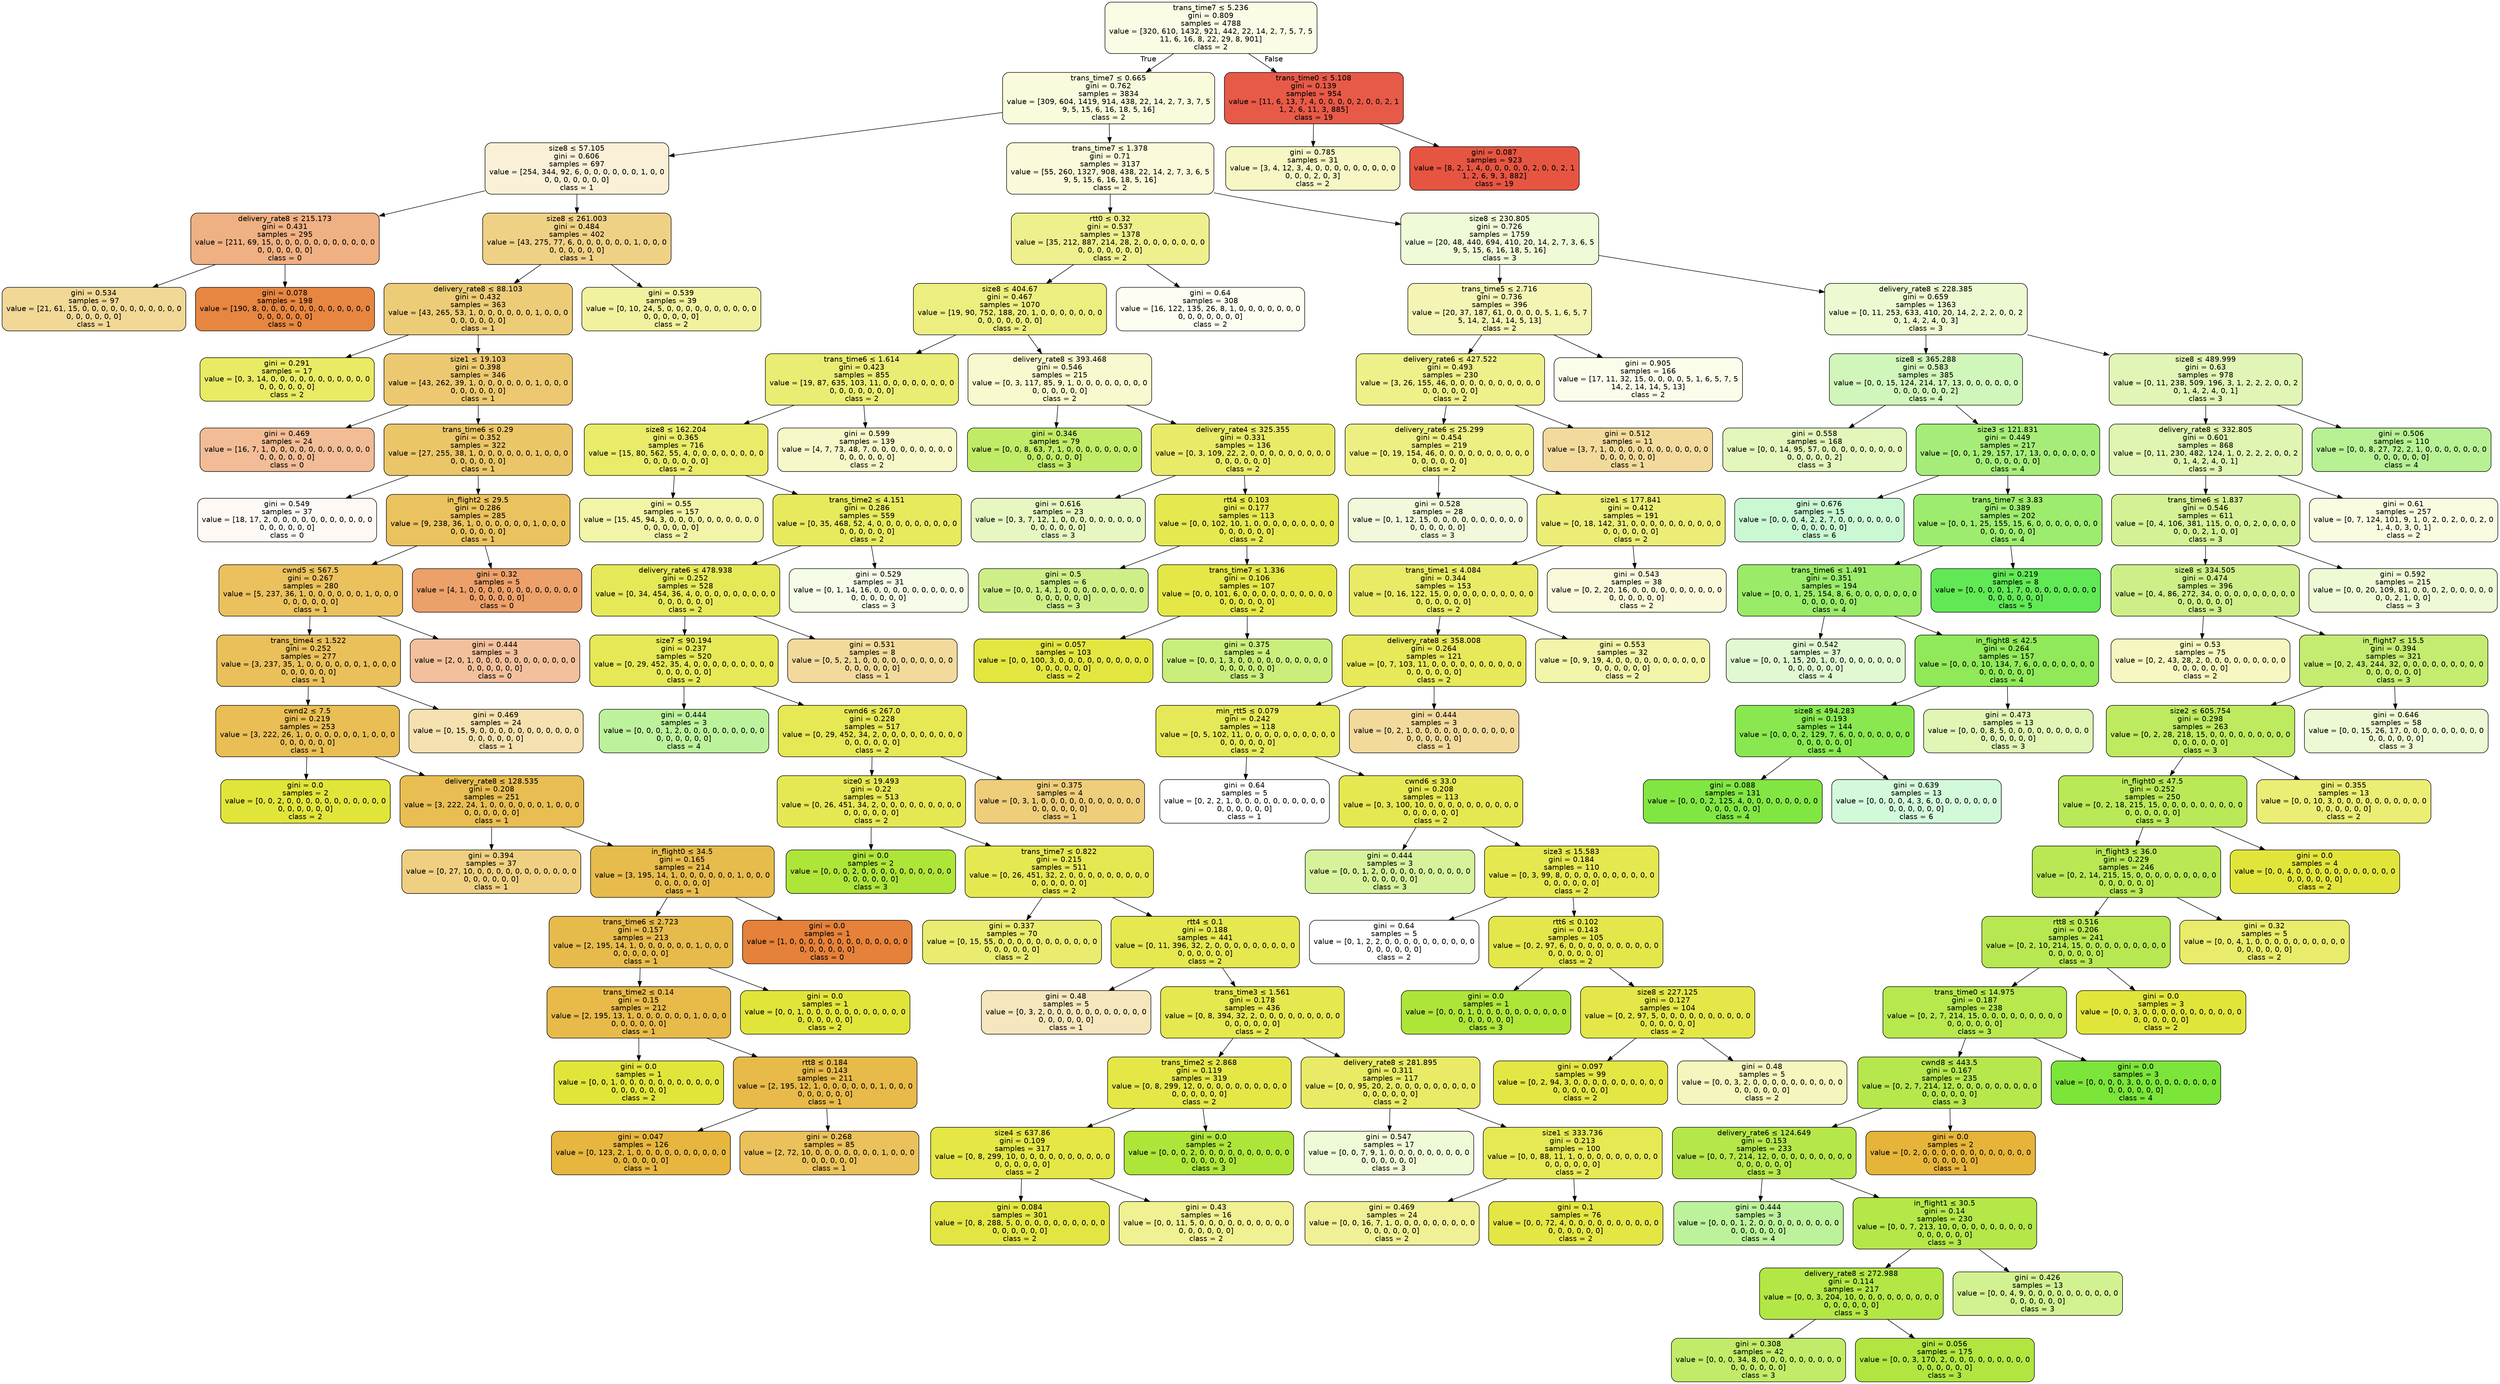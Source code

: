 digraph Tree {
node [shape=box, style="filled, rounded", color="black", fontname="helvetica"] ;
edge [fontname="helvetica"] ;
0 [label=<trans_time7 &le; 5.236<br/>gini = 0.809<br/>samples = 4788<br/>value = [320, 610, 1432, 921, 442, 22, 14, 2, 7, 5, 7, 5<br/>11, 6, 16, 8, 22, 29, 8, 901]<br/>class = 2>, fillcolor="#fbfce5"] ;
1 [label=<trans_time7 &le; 0.665<br/>gini = 0.762<br/>samples = 3834<br/>value = [309, 604, 1419, 914, 438, 22, 14, 2, 7, 3, 7, 5<br/>9, 5, 15, 6, 16, 18, 5, 16]<br/>class = 2>, fillcolor="#fafbdd"] ;
0 -> 1 [labeldistance=2.5, labelangle=45, headlabel="True"] ;
2 [label=<size8 &le; 57.105<br/>gini = 0.606<br/>samples = 697<br/>value = [254, 344, 92, 6, 0, 0, 0, 0, 0, 0, 1, 0, 0<br/>0, 0, 0, 0, 0, 0, 0]<br/>class = 1>, fillcolor="#faf0d7"] ;
1 -> 2 ;
3 [label=<delivery_rate8 &le; 215.173<br/>gini = 0.431<br/>samples = 295<br/>value = [211, 69, 15, 0, 0, 0, 0, 0, 0, 0, 0, 0, 0, 0<br/>0, 0, 0, 0, 0, 0]<br/>class = 0>, fillcolor="#efb083"] ;
2 -> 3 ;
4 [label=<gini = 0.534<br/>samples = 97<br/>value = [21, 61, 15, 0, 0, 0, 0, 0, 0, 0, 0, 0, 0, 0<br/>0, 0, 0, 0, 0, 0]<br/>class = 1>, fillcolor="#f1d897"] ;
3 -> 4 ;
5 [label=<gini = 0.078<br/>samples = 198<br/>value = [190, 8, 0, 0, 0, 0, 0, 0, 0, 0, 0, 0, 0, 0<br/>0, 0, 0, 0, 0, 0]<br/>class = 0>, fillcolor="#e68641"] ;
3 -> 5 ;
6 [label=<size8 &le; 261.003<br/>gini = 0.484<br/>samples = 402<br/>value = [43, 275, 77, 6, 0, 0, 0, 0, 0, 0, 1, 0, 0, 0<br/>0, 0, 0, 0, 0, 0]<br/>class = 1>, fillcolor="#efd186"] ;
2 -> 6 ;
7 [label=<delivery_rate8 &le; 88.103<br/>gini = 0.432<br/>samples = 363<br/>value = [43, 265, 53, 1, 0, 0, 0, 0, 0, 0, 1, 0, 0, 0<br/>0, 0, 0, 0, 0, 0]<br/>class = 1>, fillcolor="#edcc78"] ;
6 -> 7 ;
8 [label=<gini = 0.291<br/>samples = 17<br/>value = [0, 3, 14, 0, 0, 0, 0, 0, 0, 0, 0, 0, 0, 0<br/>0, 0, 0, 0, 0, 0]<br/>class = 2>, fillcolor="#e8eb63"] ;
7 -> 8 ;
9 [label=<size1 &le; 19.103<br/>gini = 0.398<br/>samples = 346<br/>value = [43, 262, 39, 1, 0, 0, 0, 0, 0, 0, 1, 0, 0, 0<br/>0, 0, 0, 0, 0, 0]<br/>class = 1>, fillcolor="#ecc970"] ;
7 -> 9 ;
10 [label=<gini = 0.469<br/>samples = 24<br/>value = [16, 7, 1, 0, 0, 0, 0, 0, 0, 0, 0, 0, 0, 0<br/>0, 0, 0, 0, 0, 0]<br/>class = 0>, fillcolor="#f1bc96"] ;
9 -> 10 ;
11 [label=<trans_time6 &le; 0.29<br/>gini = 0.352<br/>samples = 322<br/>value = [27, 255, 38, 1, 0, 0, 0, 0, 0, 0, 1, 0, 0, 0<br/>0, 0, 0, 0, 0, 0]<br/>class = 1>, fillcolor="#ebc668"] ;
9 -> 11 ;
12 [label=<gini = 0.549<br/>samples = 37<br/>value = [18, 17, 2, 0, 0, 0, 0, 0, 0, 0, 0, 0, 0, 0<br/>0, 0, 0, 0, 0, 0]<br/>class = 0>, fillcolor="#fef9f5"] ;
11 -> 12 ;
13 [label=<in_flight2 &le; 29.5<br/>gini = 0.286<br/>samples = 285<br/>value = [9, 238, 36, 1, 0, 0, 0, 0, 0, 0, 1, 0, 0, 0<br/>0, 0, 0, 0, 0, 0]<br/>class = 1>, fillcolor="#eac25e"] ;
11 -> 13 ;
14 [label=<cwnd5 &le; 567.5<br/>gini = 0.267<br/>samples = 280<br/>value = [5, 237, 36, 1, 0, 0, 0, 0, 0, 0, 1, 0, 0, 0<br/>0, 0, 0, 0, 0, 0]<br/>class = 1>, fillcolor="#eac15c"] ;
13 -> 14 ;
15 [label=<trans_time4 &le; 1.522<br/>gini = 0.252<br/>samples = 277<br/>value = [3, 237, 35, 1, 0, 0, 0, 0, 0, 0, 1, 0, 0, 0<br/>0, 0, 0, 0, 0, 0]<br/>class = 1>, fillcolor="#e9c05a"] ;
14 -> 15 ;
16 [label=<cwnd2 &le; 7.5<br/>gini = 0.219<br/>samples = 253<br/>value = [3, 222, 26, 1, 0, 0, 0, 0, 0, 0, 1, 0, 0, 0<br/>0, 0, 0, 0, 0, 0]<br/>class = 1>, fillcolor="#e9be54"] ;
15 -> 16 ;
17 [label=<gini = 0.0<br/>samples = 2<br/>value = [0, 0, 2, 0, 0, 0, 0, 0, 0, 0, 0, 0, 0, 0<br/>0, 0, 0, 0, 0, 0]<br/>class = 2>, fillcolor="#e2e539"] ;
16 -> 17 ;
18 [label=<delivery_rate8 &le; 128.535<br/>gini = 0.208<br/>samples = 251<br/>value = [3, 222, 24, 1, 0, 0, 0, 0, 0, 0, 1, 0, 0, 0<br/>0, 0, 0, 0, 0, 0]<br/>class = 1>, fillcolor="#e8be52"] ;
16 -> 18 ;
19 [label=<gini = 0.394<br/>samples = 37<br/>value = [0, 27, 10, 0, 0, 0, 0, 0, 0, 0, 0, 0, 0, 0<br/>0, 0, 0, 0, 0, 0]<br/>class = 1>, fillcolor="#efd082"] ;
18 -> 19 ;
20 [label=<in_flight0 &le; 34.5<br/>gini = 0.165<br/>samples = 214<br/>value = [3, 195, 14, 1, 0, 0, 0, 0, 0, 0, 1, 0, 0, 0<br/>0, 0, 0, 0, 0, 0]<br/>class = 1>, fillcolor="#e7bb4c"] ;
18 -> 20 ;
21 [label=<trans_time6 &le; 2.723<br/>gini = 0.157<br/>samples = 213<br/>value = [2, 195, 14, 1, 0, 0, 0, 0, 0, 0, 1, 0, 0, 0<br/>0, 0, 0, 0, 0, 0]<br/>class = 1>, fillcolor="#e7bb4b"] ;
20 -> 21 ;
22 [label=<trans_time2 &le; 0.14<br/>gini = 0.15<br/>samples = 212<br/>value = [2, 195, 13, 1, 0, 0, 0, 0, 0, 0, 1, 0, 0, 0<br/>0, 0, 0, 0, 0, 0]<br/>class = 1>, fillcolor="#e7ba4a"] ;
21 -> 22 ;
23 [label=<gini = 0.0<br/>samples = 1<br/>value = [0, 0, 1, 0, 0, 0, 0, 0, 0, 0, 0, 0, 0, 0<br/>0, 0, 0, 0, 0, 0]<br/>class = 2>, fillcolor="#e2e539"] ;
22 -> 23 ;
24 [label=<rtt8 &le; 0.184<br/>gini = 0.143<br/>samples = 211<br/>value = [2, 195, 12, 1, 0, 0, 0, 0, 0, 0, 1, 0, 0, 0<br/>0, 0, 0, 0, 0, 0]<br/>class = 1>, fillcolor="#e7ba49"] ;
22 -> 24 ;
25 [label=<gini = 0.047<br/>samples = 126<br/>value = [0, 123, 2, 1, 0, 0, 0, 0, 0, 0, 0, 0, 0, 0<br/>0, 0, 0, 0, 0, 0]<br/>class = 1>, fillcolor="#e6b63e"] ;
24 -> 25 ;
26 [label=<gini = 0.268<br/>samples = 85<br/>value = [2, 72, 10, 0, 0, 0, 0, 0, 0, 0, 1, 0, 0, 0<br/>0, 0, 0, 0, 0, 0]<br/>class = 1>, fillcolor="#eac15b"] ;
24 -> 26 ;
27 [label=<gini = 0.0<br/>samples = 1<br/>value = [0, 0, 1, 0, 0, 0, 0, 0, 0, 0, 0, 0, 0, 0<br/>0, 0, 0, 0, 0, 0]<br/>class = 2>, fillcolor="#e2e539"] ;
21 -> 27 ;
28 [label=<gini = 0.0<br/>samples = 1<br/>value = [1, 0, 0, 0, 0, 0, 0, 0, 0, 0, 0, 0, 0, 0<br/>0, 0, 0, 0, 0, 0]<br/>class = 0>, fillcolor="#e58139"] ;
20 -> 28 ;
29 [label=<gini = 0.469<br/>samples = 24<br/>value = [0, 15, 9, 0, 0, 0, 0, 0, 0, 0, 0, 0, 0, 0<br/>0, 0, 0, 0, 0, 0]<br/>class = 1>, fillcolor="#f5e1b0"] ;
15 -> 29 ;
30 [label=<gini = 0.444<br/>samples = 3<br/>value = [2, 0, 1, 0, 0, 0, 0, 0, 0, 0, 0, 0, 0, 0<br/>0, 0, 0, 0, 0, 0]<br/>class = 0>, fillcolor="#f2c09c"] ;
14 -> 30 ;
31 [label=<gini = 0.32<br/>samples = 5<br/>value = [4, 1, 0, 0, 0, 0, 0, 0, 0, 0, 0, 0, 0, 0<br/>0, 0, 0, 0, 0, 0]<br/>class = 0>, fillcolor="#eca06a"] ;
13 -> 31 ;
32 [label=<gini = 0.539<br/>samples = 39<br/>value = [0, 10, 24, 5, 0, 0, 0, 0, 0, 0, 0, 0, 0, 0<br/>0, 0, 0, 0, 0, 0]<br/>class = 2>, fillcolor="#f1f29f"] ;
6 -> 32 ;
33 [label=<trans_time7 &le; 1.378<br/>gini = 0.71<br/>samples = 3137<br/>value = [55, 260, 1327, 908, 438, 22, 14, 2, 7, 3, 6, 5<br/>9, 5, 15, 6, 16, 18, 5, 16]<br/>class = 2>, fillcolor="#fafada"] ;
1 -> 33 ;
34 [label=<rtt0 &le; 0.32<br/>gini = 0.537<br/>samples = 1378<br/>value = [35, 212, 887, 214, 28, 2, 0, 0, 0, 0, 0, 0, 0<br/>0, 0, 0, 0, 0, 0, 0]<br/>class = 2>, fillcolor="#eef08d"] ;
33 -> 34 ;
35 [label=<size8 &le; 404.67<br/>gini = 0.467<br/>samples = 1070<br/>value = [19, 90, 752, 188, 20, 1, 0, 0, 0, 0, 0, 0, 0<br/>0, 0, 0, 0, 0, 0, 0]<br/>class = 2>, fillcolor="#ecee80"] ;
34 -> 35 ;
36 [label=<trans_time6 &le; 1.614<br/>gini = 0.423<br/>samples = 855<br/>value = [19, 87, 635, 103, 11, 0, 0, 0, 0, 0, 0, 0, 0<br/>0, 0, 0, 0, 0, 0, 0]<br/>class = 2>, fillcolor="#eaed73"] ;
35 -> 36 ;
37 [label=<size8 &le; 162.204<br/>gini = 0.365<br/>samples = 716<br/>value = [15, 80, 562, 55, 4, 0, 0, 0, 0, 0, 0, 0, 0<br/>0, 0, 0, 0, 0, 0, 0]<br/>class = 2>, fillcolor="#e9eb69"] ;
36 -> 37 ;
38 [label=<gini = 0.55<br/>samples = 157<br/>value = [15, 45, 94, 3, 0, 0, 0, 0, 0, 0, 0, 0, 0, 0<br/>0, 0, 0, 0, 0, 0]<br/>class = 2>, fillcolor="#f2f4a8"] ;
37 -> 38 ;
39 [label=<trans_time2 &le; 4.151<br/>gini = 0.286<br/>samples = 559<br/>value = [0, 35, 468, 52, 4, 0, 0, 0, 0, 0, 0, 0, 0, 0<br/>0, 0, 0, 0, 0, 0]<br/>class = 2>, fillcolor="#e7ea5d"] ;
37 -> 39 ;
40 [label=<delivery_rate6 &le; 478.938<br/>gini = 0.252<br/>samples = 528<br/>value = [0, 34, 454, 36, 4, 0, 0, 0, 0, 0, 0, 0, 0, 0<br/>0, 0, 0, 0, 0, 0]<br/>class = 2>, fillcolor="#e6e957"] ;
39 -> 40 ;
41 [label=<size7 &le; 90.194<br/>gini = 0.237<br/>samples = 520<br/>value = [0, 29, 452, 35, 4, 0, 0, 0, 0, 0, 0, 0, 0, 0<br/>0, 0, 0, 0, 0, 0]<br/>class = 2>, fillcolor="#e6e955"] ;
40 -> 41 ;
42 [label=<gini = 0.444<br/>samples = 3<br/>value = [0, 0, 0, 1, 2, 0, 0, 0, 0, 0, 0, 0, 0, 0<br/>0, 0, 0, 0, 0, 0]<br/>class = 4>, fillcolor="#bdf29c"] ;
41 -> 42 ;
43 [label=<cwnd6 &le; 267.0<br/>gini = 0.228<br/>samples = 517<br/>value = [0, 29, 452, 34, 2, 0, 0, 0, 0, 0, 0, 0, 0, 0<br/>0, 0, 0, 0, 0, 0]<br/>class = 2>, fillcolor="#e6e854"] ;
41 -> 43 ;
44 [label=<size0 &le; 19.493<br/>gini = 0.22<br/>samples = 513<br/>value = [0, 26, 451, 34, 2, 0, 0, 0, 0, 0, 0, 0, 0, 0<br/>0, 0, 0, 0, 0, 0]<br/>class = 2>, fillcolor="#e6e853"] ;
43 -> 44 ;
45 [label=<gini = 0.0<br/>samples = 2<br/>value = [0, 0, 0, 2, 0, 0, 0, 0, 0, 0, 0, 0, 0, 0<br/>0, 0, 0, 0, 0, 0]<br/>class = 3>, fillcolor="#aee539"] ;
44 -> 45 ;
46 [label=<trans_time7 &le; 0.822<br/>gini = 0.215<br/>samples = 511<br/>value = [0, 26, 451, 32, 2, 0, 0, 0, 0, 0, 0, 0, 0, 0<br/>0, 0, 0, 0, 0, 0]<br/>class = 2>, fillcolor="#e6e852"] ;
44 -> 46 ;
47 [label=<gini = 0.337<br/>samples = 70<br/>value = [0, 15, 55, 0, 0, 0, 0, 0, 0, 0, 0, 0, 0, 0<br/>0, 0, 0, 0, 0, 0]<br/>class = 2>, fillcolor="#eaec6f"] ;
46 -> 47 ;
48 [label=<rtt4 &le; 0.1<br/>gini = 0.188<br/>samples = 441<br/>value = [0, 11, 396, 32, 2, 0, 0, 0, 0, 0, 0, 0, 0, 0<br/>0, 0, 0, 0, 0, 0]<br/>class = 2>, fillcolor="#e5e84f"] ;
46 -> 48 ;
49 [label=<gini = 0.48<br/>samples = 5<br/>value = [0, 3, 2, 0, 0, 0, 0, 0, 0, 0, 0, 0, 0, 0<br/>0, 0, 0, 0, 0, 0]<br/>class = 1>, fillcolor="#f6e6bd"] ;
48 -> 49 ;
50 [label=<trans_time3 &le; 1.561<br/>gini = 0.178<br/>samples = 436<br/>value = [0, 8, 394, 32, 2, 0, 0, 0, 0, 0, 0, 0, 0, 0<br/>0, 0, 0, 0, 0, 0]<br/>class = 2>, fillcolor="#e5e84e"] ;
48 -> 50 ;
51 [label=<trans_time2 &le; 2.868<br/>gini = 0.119<br/>samples = 319<br/>value = [0, 8, 299, 12, 0, 0, 0, 0, 0, 0, 0, 0, 0, 0<br/>0, 0, 0, 0, 0, 0]<br/>class = 2>, fillcolor="#e4e746"] ;
50 -> 51 ;
52 [label=<size4 &le; 637.86<br/>gini = 0.109<br/>samples = 317<br/>value = [0, 8, 299, 10, 0, 0, 0, 0, 0, 0, 0, 0, 0, 0<br/>0, 0, 0, 0, 0, 0]<br/>class = 2>, fillcolor="#e4e745"] ;
51 -> 52 ;
53 [label=<gini = 0.084<br/>samples = 301<br/>value = [0, 8, 288, 5, 0, 0, 0, 0, 0, 0, 0, 0, 0, 0<br/>0, 0, 0, 0, 0, 0]<br/>class = 2>, fillcolor="#e3e642"] ;
52 -> 53 ;
54 [label=<gini = 0.43<br/>samples = 16<br/>value = [0, 0, 11, 5, 0, 0, 0, 0, 0, 0, 0, 0, 0, 0<br/>0, 0, 0, 0, 0, 0]<br/>class = 2>, fillcolor="#eff193"] ;
52 -> 54 ;
55 [label=<gini = 0.0<br/>samples = 2<br/>value = [0, 0, 0, 2, 0, 0, 0, 0, 0, 0, 0, 0, 0, 0<br/>0, 0, 0, 0, 0, 0]<br/>class = 3>, fillcolor="#aee539"] ;
51 -> 55 ;
56 [label=<delivery_rate8 &le; 281.895<br/>gini = 0.311<br/>samples = 117<br/>value = [0, 0, 95, 20, 2, 0, 0, 0, 0, 0, 0, 0, 0, 0<br/>0, 0, 0, 0, 0, 0]<br/>class = 2>, fillcolor="#e9eb66"] ;
50 -> 56 ;
57 [label=<gini = 0.547<br/>samples = 17<br/>value = [0, 0, 7, 9, 1, 0, 0, 0, 0, 0, 0, 0, 0, 0<br/>0, 0, 0, 0, 0, 0]<br/>class = 3>, fillcolor="#effad7"] ;
56 -> 57 ;
58 [label=<size1 &le; 333.736<br/>gini = 0.213<br/>samples = 100<br/>value = [0, 0, 88, 11, 1, 0, 0, 0, 0, 0, 0, 0, 0, 0<br/>0, 0, 0, 0, 0, 0]<br/>class = 2>, fillcolor="#e6e954"] ;
56 -> 58 ;
59 [label=<gini = 0.469<br/>samples = 24<br/>value = [0, 0, 16, 7, 1, 0, 0, 0, 0, 0, 0, 0, 0, 0<br/>0, 0, 0, 0, 0, 0]<br/>class = 2>, fillcolor="#f0f196"] ;
58 -> 59 ;
60 [label=<gini = 0.1<br/>samples = 76<br/>value = [0, 0, 72, 4, 0, 0, 0, 0, 0, 0, 0, 0, 0, 0<br/>0, 0, 0, 0, 0, 0]<br/>class = 2>, fillcolor="#e4e644"] ;
58 -> 60 ;
61 [label=<gini = 0.375<br/>samples = 4<br/>value = [0, 3, 1, 0, 0, 0, 0, 0, 0, 0, 0, 0, 0, 0<br/>0, 0, 0, 0, 0, 0]<br/>class = 1>, fillcolor="#eecd7b"] ;
43 -> 61 ;
62 [label=<gini = 0.531<br/>samples = 8<br/>value = [0, 5, 2, 1, 0, 0, 0, 0, 0, 0, 0, 0, 0, 0<br/>0, 0, 0, 0, 0, 0]<br/>class = 1>, fillcolor="#f2da9c"] ;
40 -> 62 ;
63 [label=<gini = 0.529<br/>samples = 31<br/>value = [0, 1, 14, 16, 0, 0, 0, 0, 0, 0, 0, 0, 0, 0<br/>0, 0, 0, 0, 0, 0]<br/>class = 3>, fillcolor="#f5fce8"] ;
39 -> 63 ;
64 [label=<gini = 0.599<br/>samples = 139<br/>value = [4, 7, 73, 48, 7, 0, 0, 0, 0, 0, 0, 0, 0, 0<br/>0, 0, 0, 0, 0, 0]<br/>class = 2>, fillcolor="#f7f8c9"] ;
36 -> 64 ;
65 [label=<delivery_rate8 &le; 393.468<br/>gini = 0.546<br/>samples = 215<br/>value = [0, 3, 117, 85, 9, 1, 0, 0, 0, 0, 0, 0, 0, 0<br/>0, 0, 0, 0, 0, 0]<br/>class = 2>, fillcolor="#f8f9ce"] ;
35 -> 65 ;
66 [label=<gini = 0.346<br/>samples = 79<br/>value = [0, 0, 8, 63, 7, 1, 0, 0, 0, 0, 0, 0, 0, 0<br/>0, 0, 0, 0, 0, 0]<br/>class = 3>, fillcolor="#c0eb66"] ;
65 -> 66 ;
67 [label=<delivery_rate4 &le; 325.355<br/>gini = 0.331<br/>samples = 136<br/>value = [0, 3, 109, 22, 2, 0, 0, 0, 0, 0, 0, 0, 0, 0<br/>0, 0, 0, 0, 0, 0]<br/>class = 2>, fillcolor="#e9eb68"] ;
65 -> 67 ;
68 [label=<gini = 0.616<br/>samples = 23<br/>value = [0, 3, 7, 12, 1, 0, 0, 0, 0, 0, 0, 0, 0, 0<br/>0, 0, 0, 0, 0, 0]<br/>class = 3>, fillcolor="#e6f7c1"] ;
67 -> 68 ;
69 [label=<rtt4 &le; 0.103<br/>gini = 0.177<br/>samples = 113<br/>value = [0, 0, 102, 10, 1, 0, 0, 0, 0, 0, 0, 0, 0, 0<br/>0, 0, 0, 0, 0, 0]<br/>class = 2>, fillcolor="#e5e84e"] ;
67 -> 69 ;
70 [label=<gini = 0.5<br/>samples = 6<br/>value = [0, 0, 1, 4, 1, 0, 0, 0, 0, 0, 0, 0, 0, 0<br/>0, 0, 0, 0, 0, 0]<br/>class = 3>, fillcolor="#ceef88"] ;
69 -> 70 ;
71 [label=<trans_time7 &le; 1.336<br/>gini = 0.106<br/>samples = 107<br/>value = [0, 0, 101, 6, 0, 0, 0, 0, 0, 0, 0, 0, 0, 0<br/>0, 0, 0, 0, 0, 0]<br/>class = 2>, fillcolor="#e4e745"] ;
69 -> 71 ;
72 [label=<gini = 0.057<br/>samples = 103<br/>value = [0, 0, 100, 3, 0, 0, 0, 0, 0, 0, 0, 0, 0, 0<br/>0, 0, 0, 0, 0, 0]<br/>class = 2>, fillcolor="#e3e63f"] ;
71 -> 72 ;
73 [label=<gini = 0.375<br/>samples = 4<br/>value = [0, 0, 1, 3, 0, 0, 0, 0, 0, 0, 0, 0, 0, 0<br/>0, 0, 0, 0, 0, 0]<br/>class = 3>, fillcolor="#c9ee7b"] ;
71 -> 73 ;
74 [label=<gini = 0.64<br/>samples = 308<br/>value = [16, 122, 135, 26, 8, 1, 0, 0, 0, 0, 0, 0, 0<br/>0, 0, 0, 0, 0, 0, 0]<br/>class = 2>, fillcolor="#fdfdf1"] ;
34 -> 74 ;
75 [label=<size8 &le; 230.805<br/>gini = 0.726<br/>samples = 1759<br/>value = [20, 48, 440, 694, 410, 20, 14, 2, 7, 3, 6, 5<br/>9, 5, 15, 6, 16, 18, 5, 16]<br/>class = 3>, fillcolor="#effad9"] ;
33 -> 75 ;
76 [label=<trans_time5 &le; 2.716<br/>gini = 0.736<br/>samples = 396<br/>value = [20, 37, 187, 61, 0, 0, 0, 0, 5, 1, 6, 5, 7<br/>5, 14, 2, 14, 14, 5, 13]<br/>class = 2>, fillcolor="#f4f5b5"] ;
75 -> 76 ;
77 [label=<delivery_rate6 &le; 427.522<br/>gini = 0.493<br/>samples = 230<br/>value = [3, 26, 155, 46, 0, 0, 0, 0, 0, 0, 0, 0, 0, 0<br/>0, 0, 0, 0, 0, 0]<br/>class = 2>, fillcolor="#eef08a"] ;
76 -> 77 ;
78 [label=<delivery_rate6 &le; 25.299<br/>gini = 0.454<br/>samples = 219<br/>value = [0, 19, 154, 46, 0, 0, 0, 0, 0, 0, 0, 0, 0, 0<br/>0, 0, 0, 0, 0, 0]<br/>class = 2>, fillcolor="#edef83"] ;
77 -> 78 ;
79 [label=<gini = 0.528<br/>samples = 28<br/>value = [0, 1, 12, 15, 0, 0, 0, 0, 0, 0, 0, 0, 0, 0<br/>0, 0, 0, 0, 0, 0]<br/>class = 3>, fillcolor="#f0fada"] ;
78 -> 79 ;
80 [label=<size1 &le; 177.841<br/>gini = 0.412<br/>samples = 191<br/>value = [0, 18, 142, 31, 0, 0, 0, 0, 0, 0, 0, 0, 0, 0<br/>0, 0, 0, 0, 0, 0]<br/>class = 2>, fillcolor="#ebed76"] ;
78 -> 80 ;
81 [label=<trans_time1 &le; 4.084<br/>gini = 0.344<br/>samples = 153<br/>value = [0, 16, 122, 15, 0, 0, 0, 0, 0, 0, 0, 0, 0, 0<br/>0, 0, 0, 0, 0, 0]<br/>class = 2>, fillcolor="#e9eb66"] ;
80 -> 81 ;
82 [label=<delivery_rate8 &le; 358.008<br/>gini = 0.264<br/>samples = 121<br/>value = [0, 7, 103, 11, 0, 0, 0, 0, 0, 0, 0, 0, 0, 0<br/>0, 0, 0, 0, 0, 0]<br/>class = 2>, fillcolor="#e7e959"] ;
81 -> 82 ;
83 [label=<min_rtt5 &le; 0.079<br/>gini = 0.242<br/>samples = 118<br/>value = [0, 5, 102, 11, 0, 0, 0, 0, 0, 0, 0, 0, 0, 0<br/>0, 0, 0, 0, 0, 0]<br/>class = 2>, fillcolor="#e6e957"] ;
82 -> 83 ;
84 [label=<gini = 0.64<br/>samples = 5<br/>value = [0, 2, 2, 1, 0, 0, 0, 0, 0, 0, 0, 0, 0, 0<br/>0, 0, 0, 0, 0, 0]<br/>class = 1>, fillcolor="#ffffff"] ;
83 -> 84 ;
85 [label=<cwnd6 &le; 33.0<br/>gini = 0.208<br/>samples = 113<br/>value = [0, 3, 100, 10, 0, 0, 0, 0, 0, 0, 0, 0, 0, 0<br/>0, 0, 0, 0, 0, 0]<br/>class = 2>, fillcolor="#e6e852"] ;
83 -> 85 ;
86 [label=<gini = 0.444<br/>samples = 3<br/>value = [0, 0, 1, 2, 0, 0, 0, 0, 0, 0, 0, 0, 0, 0<br/>0, 0, 0, 0, 0, 0]<br/>class = 3>, fillcolor="#d6f29c"] ;
85 -> 86 ;
87 [label=<size3 &le; 15.583<br/>gini = 0.184<br/>samples = 110<br/>value = [0, 3, 99, 8, 0, 0, 0, 0, 0, 0, 0, 0, 0, 0<br/>0, 0, 0, 0, 0, 0]<br/>class = 2>, fillcolor="#e5e84e"] ;
85 -> 87 ;
88 [label=<gini = 0.64<br/>samples = 5<br/>value = [0, 1, 2, 2, 0, 0, 0, 0, 0, 0, 0, 0, 0, 0<br/>0, 0, 0, 0, 0, 0]<br/>class = 2>, fillcolor="#ffffff"] ;
87 -> 88 ;
89 [label=<rtt6 &le; 0.102<br/>gini = 0.143<br/>samples = 105<br/>value = [0, 2, 97, 6, 0, 0, 0, 0, 0, 0, 0, 0, 0, 0<br/>0, 0, 0, 0, 0, 0]<br/>class = 2>, fillcolor="#e4e749"] ;
87 -> 89 ;
90 [label=<gini = 0.0<br/>samples = 1<br/>value = [0, 0, 0, 1, 0, 0, 0, 0, 0, 0, 0, 0, 0, 0<br/>0, 0, 0, 0, 0, 0]<br/>class = 3>, fillcolor="#aee539"] ;
89 -> 90 ;
91 [label=<size8 &le; 227.125<br/>gini = 0.127<br/>samples = 104<br/>value = [0, 2, 97, 5, 0, 0, 0, 0, 0, 0, 0, 0, 0, 0<br/>0, 0, 0, 0, 0, 0]<br/>class = 2>, fillcolor="#e4e747"] ;
89 -> 91 ;
92 [label=<gini = 0.097<br/>samples = 99<br/>value = [0, 2, 94, 3, 0, 0, 0, 0, 0, 0, 0, 0, 0, 0<br/>0, 0, 0, 0, 0, 0]<br/>class = 2>, fillcolor="#e4e643"] ;
91 -> 92 ;
93 [label=<gini = 0.48<br/>samples = 5<br/>value = [0, 0, 3, 2, 0, 0, 0, 0, 0, 0, 0, 0, 0, 0<br/>0, 0, 0, 0, 0, 0]<br/>class = 2>, fillcolor="#f5f6bd"] ;
91 -> 93 ;
94 [label=<gini = 0.444<br/>samples = 3<br/>value = [0, 2, 1, 0, 0, 0, 0, 0, 0, 0, 0, 0, 0, 0<br/>0, 0, 0, 0, 0, 0]<br/>class = 1>, fillcolor="#f2da9c"] ;
82 -> 94 ;
95 [label=<gini = 0.553<br/>samples = 32<br/>value = [0, 9, 19, 4, 0, 0, 0, 0, 0, 0, 0, 0, 0, 0<br/>0, 0, 0, 0, 0, 0]<br/>class = 2>, fillcolor="#f2f4a9"] ;
81 -> 95 ;
96 [label=<gini = 0.543<br/>samples = 38<br/>value = [0, 2, 20, 16, 0, 0, 0, 0, 0, 0, 0, 0, 0, 0<br/>0, 0, 0, 0, 0, 0]<br/>class = 2>, fillcolor="#fafadb"] ;
80 -> 96 ;
97 [label=<gini = 0.512<br/>samples = 11<br/>value = [3, 7, 1, 0, 0, 0, 0, 0, 0, 0, 0, 0, 0, 0<br/>0, 0, 0, 0, 0, 0]<br/>class = 1>, fillcolor="#f2da9c"] ;
77 -> 97 ;
98 [label=<gini = 0.905<br/>samples = 166<br/>value = [17, 11, 32, 15, 0, 0, 0, 0, 5, 1, 6, 5, 7, 5<br/>14, 2, 14, 14, 5, 13]<br/>class = 2>, fillcolor="#fcfceb"] ;
76 -> 98 ;
99 [label=<delivery_rate8 &le; 228.385<br/>gini = 0.659<br/>samples = 1363<br/>value = [0, 11, 253, 633, 410, 20, 14, 2, 2, 2, 0, 0, 2<br/>0, 1, 4, 2, 4, 0, 3]<br/>class = 3>, fillcolor="#ecf9d1"] ;
75 -> 99 ;
100 [label=<size8 &le; 365.288<br/>gini = 0.583<br/>samples = 385<br/>value = [0, 0, 15, 124, 214, 17, 13, 0, 0, 0, 0, 0, 0<br/>0, 0, 0, 0, 0, 0, 2]<br/>class = 4>, fillcolor="#d1f6bb"] ;
99 -> 100 ;
101 [label=<gini = 0.558<br/>samples = 168<br/>value = [0, 0, 14, 95, 57, 0, 0, 0, 0, 0, 0, 0, 0, 0<br/>0, 0, 0, 0, 0, 2]<br/>class = 3>, fillcolor="#e3f6bb"] ;
100 -> 101 ;
102 [label=<size3 &le; 121.831<br/>gini = 0.449<br/>samples = 217<br/>value = [0, 0, 1, 29, 157, 17, 13, 0, 0, 0, 0, 0, 0<br/>0, 0, 0, 0, 0, 0, 0]<br/>class = 4>, fillcolor="#a5ed78"] ;
100 -> 102 ;
103 [label=<gini = 0.676<br/>samples = 15<br/>value = [0, 0, 0, 4, 2, 2, 7, 0, 0, 0, 0, 0, 0, 0<br/>0, 0, 0, 0, 0, 0]<br/>class = 6>, fillcolor="#c9f8d3"] ;
102 -> 103 ;
104 [label=<trans_time7 &le; 3.83<br/>gini = 0.389<br/>samples = 202<br/>value = [0, 0, 1, 25, 155, 15, 6, 0, 0, 0, 0, 0, 0, 0<br/>0, 0, 0, 0, 0, 0]<br/>class = 4>, fillcolor="#9eec6e"] ;
102 -> 104 ;
105 [label=<trans_time6 &le; 1.491<br/>gini = 0.351<br/>samples = 194<br/>value = [0, 0, 1, 25, 154, 8, 6, 0, 0, 0, 0, 0, 0, 0<br/>0, 0, 0, 0, 0, 0]<br/>class = 4>, fillcolor="#9aeb68"] ;
104 -> 105 ;
106 [label=<gini = 0.542<br/>samples = 37<br/>value = [0, 0, 1, 15, 20, 1, 0, 0, 0, 0, 0, 0, 0, 0<br/>0, 0, 0, 0, 0, 0]<br/>class = 4>, fillcolor="#e1f9d2"] ;
105 -> 106 ;
107 [label=<in_flight8 &le; 42.5<br/>gini = 0.264<br/>samples = 157<br/>value = [0, 0, 0, 10, 134, 7, 6, 0, 0, 0, 0, 0, 0, 0<br/>0, 0, 0, 0, 0, 0]<br/>class = 4>, fillcolor="#90e958"] ;
105 -> 107 ;
108 [label=<size8 &le; 494.283<br/>gini = 0.193<br/>samples = 144<br/>value = [0, 0, 0, 2, 129, 7, 6, 0, 0, 0, 0, 0, 0, 0<br/>0, 0, 0, 0, 0, 0]<br/>class = 4>, fillcolor="#89e84f"] ;
107 -> 108 ;
109 [label=<gini = 0.088<br/>samples = 131<br/>value = [0, 0, 0, 2, 125, 4, 0, 0, 0, 0, 0, 0, 0, 0<br/>0, 0, 0, 0, 0, 0]<br/>class = 4>, fillcolor="#81e642"] ;
108 -> 109 ;
110 [label=<gini = 0.639<br/>samples = 13<br/>value = [0, 0, 0, 0, 4, 3, 6, 0, 0, 0, 0, 0, 0, 0<br/>0, 0, 0, 0, 0, 0]<br/>class = 6>, fillcolor="#d3f9db"] ;
108 -> 110 ;
111 [label=<gini = 0.473<br/>samples = 13<br/>value = [0, 0, 0, 8, 5, 0, 0, 0, 0, 0, 0, 0, 0, 0<br/>0, 0, 0, 0, 0, 0]<br/>class = 3>, fillcolor="#e1f5b5"] ;
107 -> 111 ;
112 [label=<gini = 0.219<br/>samples = 8<br/>value = [0, 0, 0, 0, 1, 7, 0, 0, 0, 0, 0, 0, 0, 0<br/>0, 0, 0, 0, 0, 0]<br/>class = 5>, fillcolor="#61e955"] ;
104 -> 112 ;
113 [label=<size8 &le; 489.999<br/>gini = 0.63<br/>samples = 978<br/>value = [0, 11, 238, 509, 196, 3, 1, 2, 2, 2, 0, 0, 2<br/>0, 1, 4, 2, 4, 0, 1]<br/>class = 3>, fillcolor="#e1f5b6"] ;
99 -> 113 ;
114 [label=<delivery_rate8 &le; 332.805<br/>gini = 0.601<br/>samples = 868<br/>value = [0, 11, 230, 482, 124, 1, 0, 2, 2, 2, 0, 0, 2<br/>0, 1, 4, 2, 4, 0, 1]<br/>class = 3>, fillcolor="#dff5b1"] ;
113 -> 114 ;
115 [label=<trans_time6 &le; 1.837<br/>gini = 0.546<br/>samples = 611<br/>value = [0, 4, 106, 381, 115, 0, 0, 0, 2, 0, 0, 0, 0<br/>0, 0, 0, 2, 1, 0, 0]<br/>class = 3>, fillcolor="#d4f195"] ;
114 -> 115 ;
116 [label=<size8 &le; 334.505<br/>gini = 0.474<br/>samples = 396<br/>value = [0, 4, 86, 272, 34, 0, 0, 0, 0, 0, 0, 0, 0, 0<br/>0, 0, 0, 0, 0, 0]<br/>class = 3>, fillcolor="#ceef88"] ;
115 -> 116 ;
117 [label=<gini = 0.53<br/>samples = 75<br/>value = [0, 2, 43, 28, 2, 0, 0, 0, 0, 0, 0, 0, 0, 0<br/>0, 0, 0, 0, 0, 0]<br/>class = 2>, fillcolor="#f6f7c0"] ;
116 -> 117 ;
118 [label=<in_flight7 &le; 15.5<br/>gini = 0.394<br/>samples = 321<br/>value = [0, 2, 43, 244, 32, 0, 0, 0, 0, 0, 0, 0, 0, 0<br/>0, 0, 0, 0, 0, 0]<br/>class = 3>, fillcolor="#c4ec70"] ;
116 -> 118 ;
119 [label=<size2 &le; 605.754<br/>gini = 0.298<br/>samples = 263<br/>value = [0, 2, 28, 218, 15, 0, 0, 0, 0, 0, 0, 0, 0, 0<br/>0, 0, 0, 0, 0, 0]<br/>class = 3>, fillcolor="#beea5f"] ;
118 -> 119 ;
120 [label=<in_flight0 &le; 47.5<br/>gini = 0.252<br/>samples = 250<br/>value = [0, 2, 18, 215, 15, 0, 0, 0, 0, 0, 0, 0, 0, 0<br/>0, 0, 0, 0, 0, 0]<br/>class = 3>, fillcolor="#bae957"] ;
119 -> 120 ;
121 [label=<in_flight3 &le; 36.0<br/>gini = 0.229<br/>samples = 246<br/>value = [0, 2, 14, 215, 15, 0, 0, 0, 0, 0, 0, 0, 0, 0<br/>0, 0, 0, 0, 0, 0]<br/>class = 3>, fillcolor="#b9e854"] ;
120 -> 121 ;
122 [label=<rtt8 &le; 0.516<br/>gini = 0.206<br/>samples = 241<br/>value = [0, 2, 10, 214, 15, 0, 0, 0, 0, 0, 0, 0, 0, 0<br/>0, 0, 0, 0, 0, 0]<br/>class = 3>, fillcolor="#b8e851"] ;
121 -> 122 ;
123 [label=<trans_time0 &le; 14.975<br/>gini = 0.187<br/>samples = 238<br/>value = [0, 2, 7, 214, 15, 0, 0, 0, 0, 0, 0, 0, 0, 0<br/>0, 0, 0, 0, 0, 0]<br/>class = 3>, fillcolor="#b7e84e"] ;
122 -> 123 ;
124 [label=<cwnd8 &le; 443.5<br/>gini = 0.167<br/>samples = 235<br/>value = [0, 2, 7, 214, 12, 0, 0, 0, 0, 0, 0, 0, 0, 0<br/>0, 0, 0, 0, 0, 0]<br/>class = 3>, fillcolor="#b6e74c"] ;
123 -> 124 ;
125 [label=<delivery_rate6 &le; 124.649<br/>gini = 0.153<br/>samples = 233<br/>value = [0, 0, 7, 214, 12, 0, 0, 0, 0, 0, 0, 0, 0, 0<br/>0, 0, 0, 0, 0, 0]<br/>class = 3>, fillcolor="#b5e74a"] ;
124 -> 125 ;
126 [label=<gini = 0.444<br/>samples = 3<br/>value = [0, 0, 0, 1, 2, 0, 0, 0, 0, 0, 0, 0, 0, 0<br/>0, 0, 0, 0, 0, 0]<br/>class = 4>, fillcolor="#bdf29c"] ;
125 -> 126 ;
127 [label=<in_flight1 &le; 30.5<br/>gini = 0.14<br/>samples = 230<br/>value = [0, 0, 7, 213, 10, 0, 0, 0, 0, 0, 0, 0, 0, 0<br/>0, 0, 0, 0, 0, 0]<br/>class = 3>, fillcolor="#b4e748"] ;
125 -> 127 ;
128 [label=<delivery_rate8 &le; 272.988<br/>gini = 0.114<br/>samples = 217<br/>value = [0, 0, 3, 204, 10, 0, 0, 0, 0, 0, 0, 0, 0, 0<br/>0, 0, 0, 0, 0, 0]<br/>class = 3>, fillcolor="#b3e745"] ;
127 -> 128 ;
129 [label=<gini = 0.308<br/>samples = 42<br/>value = [0, 0, 0, 34, 8, 0, 0, 0, 0, 0, 0, 0, 0, 0<br/>0, 0, 0, 0, 0, 0]<br/>class = 3>, fillcolor="#c1eb68"] ;
128 -> 129 ;
130 [label=<gini = 0.056<br/>samples = 175<br/>value = [0, 0, 3, 170, 2, 0, 0, 0, 0, 0, 0, 0, 0, 0<br/>0, 0, 0, 0, 0, 0]<br/>class = 3>, fillcolor="#b0e63f"] ;
128 -> 130 ;
131 [label=<gini = 0.426<br/>samples = 13<br/>value = [0, 0, 4, 9, 0, 0, 0, 0, 0, 0, 0, 0, 0, 0<br/>0, 0, 0, 0, 0, 0]<br/>class = 3>, fillcolor="#d2f191"] ;
127 -> 131 ;
132 [label=<gini = 0.0<br/>samples = 2<br/>value = [0, 2, 0, 0, 0, 0, 0, 0, 0, 0, 0, 0, 0, 0<br/>0, 0, 0, 0, 0, 0]<br/>class = 1>, fillcolor="#e5b439"] ;
124 -> 132 ;
133 [label=<gini = 0.0<br/>samples = 3<br/>value = [0, 0, 0, 0, 3, 0, 0, 0, 0, 0, 0, 0, 0, 0<br/>0, 0, 0, 0, 0, 0]<br/>class = 4>, fillcolor="#7be539"] ;
123 -> 133 ;
134 [label=<gini = 0.0<br/>samples = 3<br/>value = [0, 0, 3, 0, 0, 0, 0, 0, 0, 0, 0, 0, 0, 0<br/>0, 0, 0, 0, 0, 0]<br/>class = 2>, fillcolor="#e2e539"] ;
122 -> 134 ;
135 [label=<gini = 0.32<br/>samples = 5<br/>value = [0, 0, 4, 1, 0, 0, 0, 0, 0, 0, 0, 0, 0, 0<br/>0, 0, 0, 0, 0, 0]<br/>class = 2>, fillcolor="#e9ec6a"] ;
121 -> 135 ;
136 [label=<gini = 0.0<br/>samples = 4<br/>value = [0, 0, 4, 0, 0, 0, 0, 0, 0, 0, 0, 0, 0, 0<br/>0, 0, 0, 0, 0, 0]<br/>class = 2>, fillcolor="#e2e539"] ;
120 -> 136 ;
137 [label=<gini = 0.355<br/>samples = 13<br/>value = [0, 0, 10, 3, 0, 0, 0, 0, 0, 0, 0, 0, 0, 0<br/>0, 0, 0, 0, 0, 0]<br/>class = 2>, fillcolor="#ebed74"] ;
119 -> 137 ;
138 [label=<gini = 0.646<br/>samples = 58<br/>value = [0, 0, 15, 26, 17, 0, 0, 0, 0, 0, 0, 0, 0, 0<br/>0, 0, 0, 0, 0, 0]<br/>class = 3>, fillcolor="#edf9d4"] ;
118 -> 138 ;
139 [label=<gini = 0.592<br/>samples = 215<br/>value = [0, 0, 20, 109, 81, 0, 0, 0, 2, 0, 0, 0, 0, 0<br/>0, 0, 2, 1, 0, 0]<br/>class = 3>, fillcolor="#eefad6"] ;
115 -> 139 ;
140 [label=<gini = 0.61<br/>samples = 257<br/>value = [0, 7, 124, 101, 9, 1, 0, 2, 0, 2, 0, 0, 2, 0<br/>1, 4, 0, 3, 0, 1]<br/>class = 2>, fillcolor="#fbfbe2"] ;
114 -> 140 ;
141 [label=<gini = 0.506<br/>samples = 110<br/>value = [0, 0, 8, 27, 72, 2, 1, 0, 0, 0, 0, 0, 0, 0<br/>0, 0, 0, 0, 0, 0]<br/>class = 4>, fillcolor="#b7f194"] ;
113 -> 141 ;
142 [label=<trans_time0 &le; 5.108<br/>gini = 0.139<br/>samples = 954<br/>value = [11, 6, 13, 7, 4, 0, 0, 0, 0, 2, 0, 0, 2, 1<br/>1, 2, 6, 11, 3, 885]<br/>class = 19>, fillcolor="#e75a48"] ;
0 -> 142 [labeldistance=2.5, labelangle=-45, headlabel="False"] ;
143 [label=<gini = 0.785<br/>samples = 31<br/>value = [3, 4, 12, 3, 4, 0, 0, 0, 0, 0, 0, 0, 0, 0<br/>0, 0, 0, 2, 0, 3]<br/>class = 2>, fillcolor="#f6f7c4"] ;
142 -> 143 ;
144 [label=<gini = 0.087<br/>samples = 923<br/>value = [8, 2, 1, 4, 0, 0, 0, 0, 0, 2, 0, 0, 2, 1<br/>1, 2, 6, 9, 3, 882]<br/>class = 19>, fillcolor="#e65542"] ;
142 -> 144 ;
}
